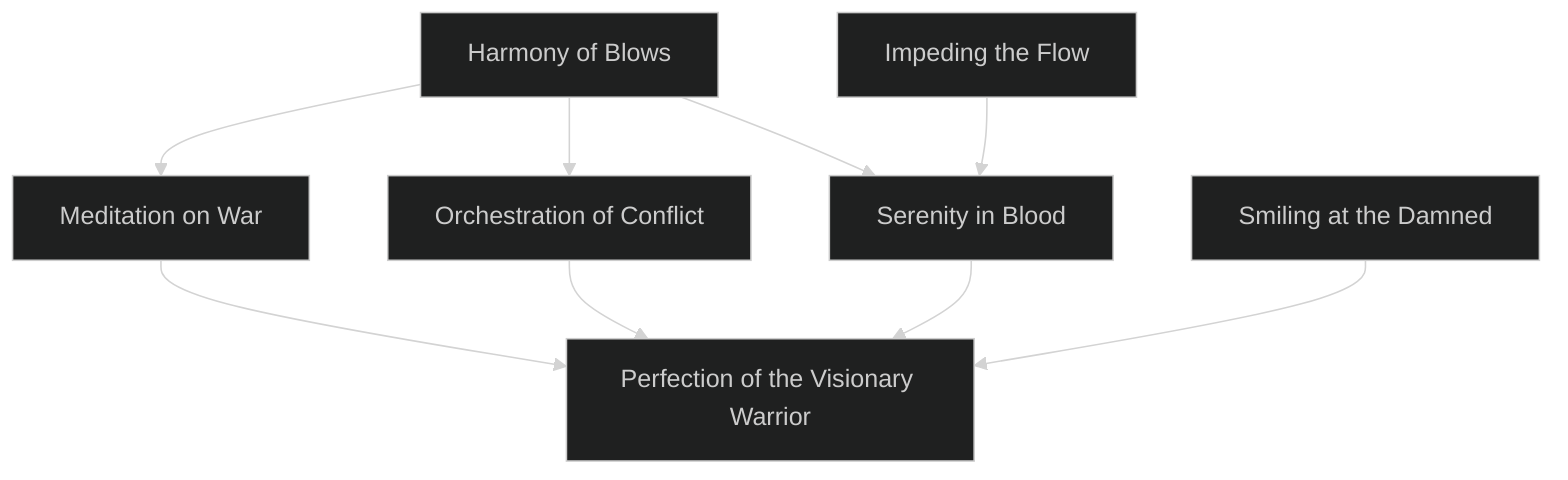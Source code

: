 ---
config:
  theme: dark
---
flowchart TD

    harmony_of_blows[Harmony of Blows]
    click harmony_of_blows callback "
        Harmony of Blows<br>
        <br>
        Cost: 8 motes<br>
        Duration: Instant<br>
        Type: Extra Action<br>
        Minimum Melee: 2<br>
        Minimum Essence: 2<br>
        Prerequisite Charms: None<br>
        <br>
        The patterns and flows of a battlefield hold no
        mysteries for the character. She does not need to improvise
        last-second defenses. She notices openings well
        before they appear. She can choose her blows precisely,
        selecting multiple actions that combine harmoniously.
        In the turn in which she invokes this Charm, the
        character can take two extra attack actions, using Archery,
        Brawl, Melee or Thrown. Sidereal Exalted may
        always use their Temperance with this Charm.<br>
        This Charm is explicitly permitted to be in a
        Combo with Charms of other Abilities. Note that the
        rules on Combos may limit the kinds of actions a
        character can take.
        "

    meditation_on_war[Meditation on War]
    harmony_of_blows --> meditation_on_war
    click meditation_on_war callback "
        Meditation on War<br>
        <br>
        Cost: 1 mote per die + 1 mote per dice pool penalty cancelled<br>
        Duration: Instant<br>
        Type: Supplemental<br>
        Minimum Melee: 3<br>
        Minimum Essence: 2<br>
        Prerequisite Charms: Harmony of Blows<br>
        <br>
        Calm and precision envelops the character as she
        strikes. She adds dice to one Melee attack, increasing it
        to a maximum of its normal pool plus the character's
        Essence. For example, an Essence 3 character who has a
        - 1 wound penalty can spend up to 4 motes to enhance her
        attack. This can overcome penalties that reduce the
        character's dice pool to 0 before Charms. Sidereal Exalted
        may always use their Temperance with this Charm.
        "

    orchestration_of_conflict[Orchestration of Conflict]
    harmony_of_blows --> orchestration_of_conflict
    click orchestration_of_conflict callback "
        Orchestration of Conflict<br>
        <br>
        Cost: 2 motes per target number reduction<br>
        Duration: Instant<br>
        Type: Supplemental<br>
        Minimum Melee: 3<br>
        Minimum Essence: 2<br>
        Prerequisite Charms: Harmony of Blows<br>
        <br>
        Manipulating the local flow of a conflict through
        the ripple effects of her own actions, the character
        reduces the target number for a Melee attack or parry.
        "

    impeding_the_flow[Impeding the Flow]
    click impeding_the_flow callback "
        Impeding the Flow<br>
        <br>
        Cost: 3 motes<br>
        Duration: Instant<br>
        Type: Reflexive<br>
        Minimum Melee: 2<br>
        Minimum Essence: 1<br>
        Prerequisite Charms: None<br>
        <br>
        A wind full of red stardust and the character's will,
        visible to those who can see dematerialized spirits, spins
        around the character. It reroutes the flows of Essence and
        fate that normally allow others to attack her. A casual
        movement of the Exalt's weapon parries any one incoming
        attack she is aware of, so long as the attack has a
        physical component and is not specifically noted as
        impossible to block. This is not a perfect defense.
        "

    serenity_in_blood[Serenity in Blood]
    harmony_of_blows --> serenity_in_blood
    impeding_the_flow --> serenity_in_blood
    click serenity_in_blood callback "
        Serenity in Blood<br>
        <br>
        Cost: 5 motes, 1 Willpower<br>
        Duration: Instant<br>
        Type: Reflexive<br>
        Minimum Melee: 4<br>
        Minimum Essence: 2<br>
        Prerequisite Charms: Harmony of Blows, Impeding the Flow<br>
        <br>
        Stirring the currents of fate with the tip of her weapon,
        the character disrupts the path of any attack made against
        her, so long as it passes through any portion of the world
        bound by fate. If she is unaware of the attack, her player
        must make a reflexive Perception + Melee roll at difficulty
        3 to divert the blow. Otherwise, this is a perfect block,
        capable of stopping even unblockable attacks.
        "

    smiling_at_the_damned[Smiling at the Damned]
    click smiling_at_the_damned callback "
        Smiling at the Damned<br>
        <br>
        Cost: 5 motes<br>
        Duration: Instant<br>
        Type: Supplemental<br>
        Minimum Melee: 4<br>
        Minimum Essence: 3<br>
        Prerequisite Charms: None<br>
        <br>
        In the moment the character's weapon strikes true,
        the colors around her take on a harsh red tinge. Essence
        dissolves at the weapon's touch. Halve the raw damage
        for one attack, rounding down, but the damage is aggravated.
        Sidereal Exalted may always use their Conviction
        with this Charm.
        "

    perfection_of_the_visionary_warrior[Perfection of the Visionary Warrior]
    meditation_on_war --> perfection_of_the_visionary_warrior
    orchestration_of_conflict --> perfection_of_the_visionary_warrior
    serenity_in_blood --> perfection_of_the_visionary_warrior
    smiling_at_the_damned --> perfection_of_the_visionary_warrior
    click perfection_of_the_visionary_warrior callback "
        Perfection of the Visionary Warrior<br>
        <br>
        Cost: 10 motes, 1 Willpower, 1 health level<br>
        Duration: One scene<br>
        Type: Simple<br>
        Minimum Melee: 5<br>
        Minimum Essence: 3<br>
        Prerequisite Charms: Meditation on War, Orchestration of Conflict, Serenity in Blood, Smiling at the Damned<br>
        <br>
        This Charm uses a prayer strip marked with the
        scripture of the Maiden on the Shelf. The character
        places it across his eyes, whereupon it adheres and begins
        to drip with dark blood.
        The character suffers no visibility penalties. All
        opponents and attacks become apparent to him, although
        effects such as the Mental Invisibility Technique can
        force him to ignore them. He sees enemies not as bodies
        and faces but as patterns of fate and potential or — for
        creatures outside of fate — disruptions in such patterns.
        The character can reflexively parry any blockable
        attack with his full Dexterity + Melee dice pool. Once
        per turn, after his initiative, he can reflexively make an
        Archery, Brawl, Melee or Thrown attack at his full dice
        pool. He cannot use the latter ability in any turn where
        he splits his normal dice pool.
        "